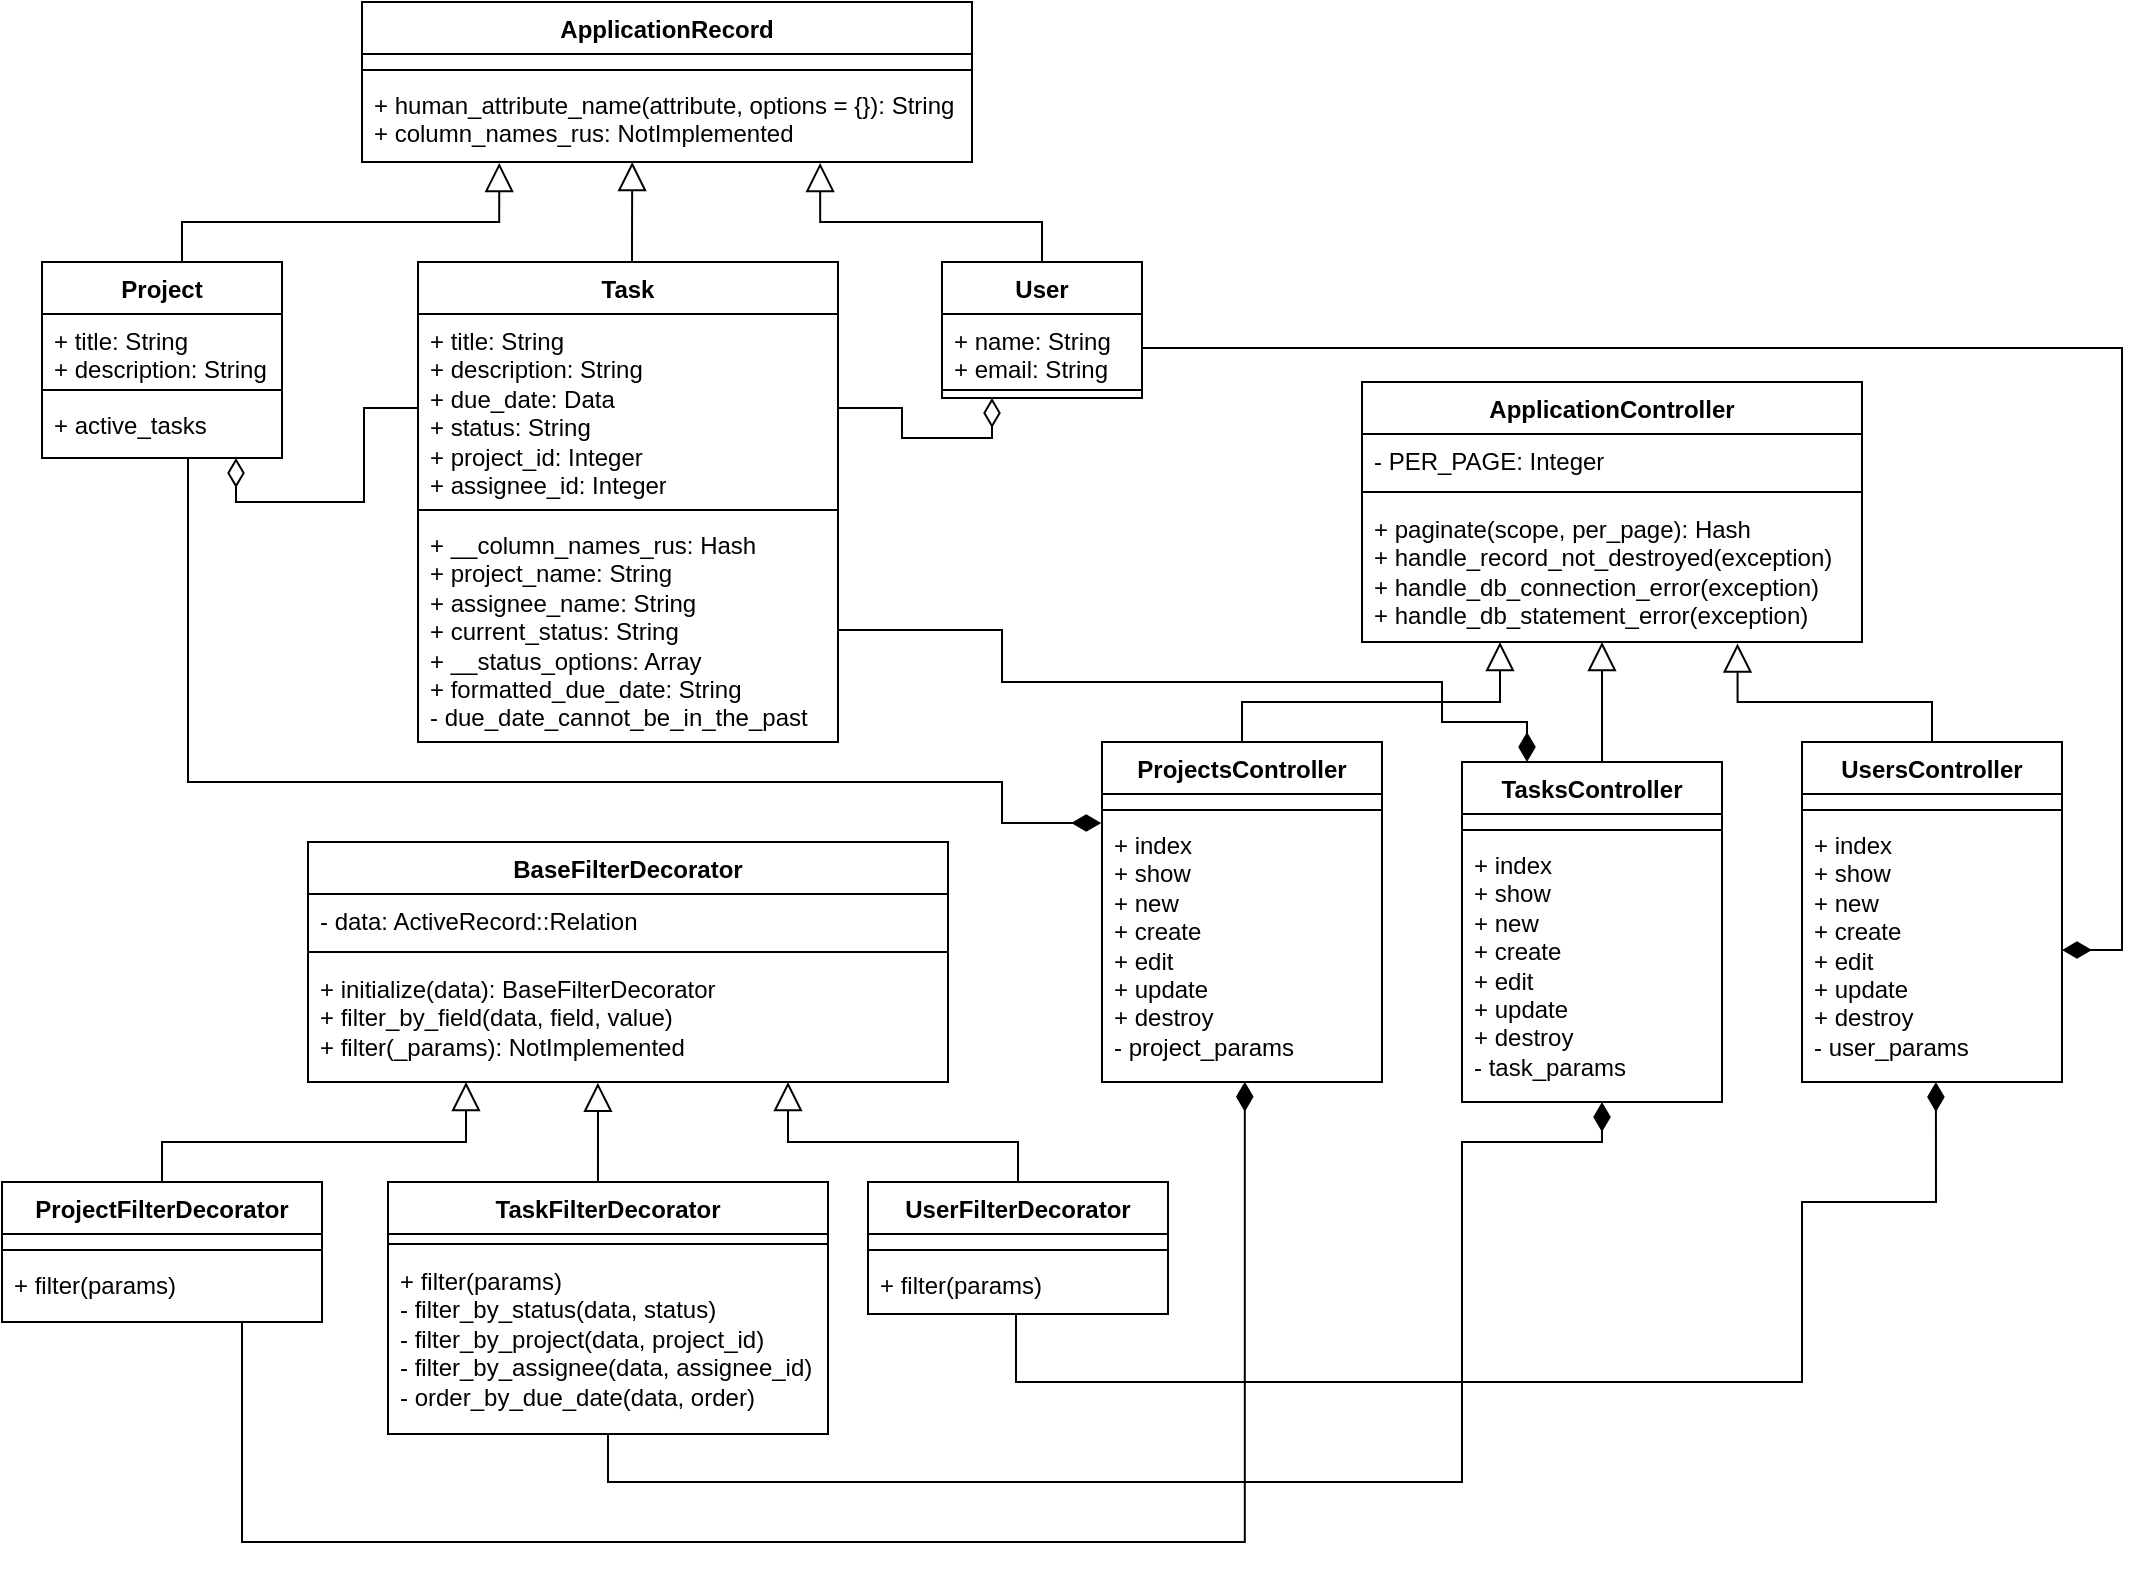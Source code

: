<mxfile version="26.0.6">
  <diagram id="C5RBs43oDa-KdzZeNtuy" name="Page-1">
    <mxGraphModel dx="2514" dy="2047" grid="1" gridSize="10" guides="1" tooltips="1" connect="1" arrows="1" fold="1" page="1" pageScale="1" pageWidth="827" pageHeight="1169" math="0" shadow="0">
      <root>
        <mxCell id="WIyWlLk6GJQsqaUBKTNV-0" />
        <mxCell id="WIyWlLk6GJQsqaUBKTNV-1" parent="WIyWlLk6GJQsqaUBKTNV-0" />
        <mxCell id="y-zCAXt4Ia2LpOdmZOi1-77" style="edgeStyle=orthogonalEdgeStyle;rounded=0;orthogonalLoop=1;jettySize=auto;html=1;entryX=0.25;entryY=0;entryDx=0;entryDy=0;exitX=1;exitY=0.5;exitDx=0;exitDy=0;endArrow=diamondThin;endFill=1;endSize=12;" edge="1" parent="WIyWlLk6GJQsqaUBKTNV-1" source="y-zCAXt4Ia2LpOdmZOi1-3" target="y-zCAXt4Ia2LpOdmZOi1-23">
          <mxGeometry relative="1" as="geometry">
            <Array as="points">
              <mxPoint x="460" y="284" />
              <mxPoint x="460" y="310" />
              <mxPoint x="680" y="310" />
              <mxPoint x="680" y="330" />
              <mxPoint x="723" y="330" />
            </Array>
          </mxGeometry>
        </mxCell>
        <mxCell id="y-zCAXt4Ia2LpOdmZOi1-0" value="Task" style="swimlane;fontStyle=1;align=center;verticalAlign=top;childLayout=stackLayout;horizontal=1;startSize=26;horizontalStack=0;resizeParent=1;resizeParentMax=0;resizeLast=0;collapsible=1;marginBottom=0;whiteSpace=wrap;html=1;" vertex="1" parent="WIyWlLk6GJQsqaUBKTNV-1">
          <mxGeometry x="168" y="100" width="210" height="240" as="geometry" />
        </mxCell>
        <mxCell id="y-zCAXt4Ia2LpOdmZOi1-1" value="+ title: String&lt;div&gt;+ description: String&lt;/div&gt;&lt;div&gt;+ due_date: Data&lt;/div&gt;&lt;div&gt;+ status: String&lt;/div&gt;&lt;div&gt;+ project_id: Integer&lt;/div&gt;&lt;div&gt;+ assignee_id: Integer&lt;/div&gt;&lt;div&gt;&lt;br&gt;&lt;/div&gt;" style="text;strokeColor=none;fillColor=none;align=left;verticalAlign=top;spacingLeft=4;spacingRight=4;overflow=hidden;rotatable=0;points=[[0,0.5],[1,0.5]];portConstraint=eastwest;whiteSpace=wrap;html=1;" vertex="1" parent="y-zCAXt4Ia2LpOdmZOi1-0">
          <mxGeometry y="26" width="210" height="94" as="geometry" />
        </mxCell>
        <mxCell id="y-zCAXt4Ia2LpOdmZOi1-2" value="" style="line;strokeWidth=1;fillColor=none;align=left;verticalAlign=middle;spacingTop=-1;spacingLeft=3;spacingRight=3;rotatable=0;labelPosition=right;points=[];portConstraint=eastwest;strokeColor=inherit;" vertex="1" parent="y-zCAXt4Ia2LpOdmZOi1-0">
          <mxGeometry y="120" width="210" height="8" as="geometry" />
        </mxCell>
        <mxCell id="y-zCAXt4Ia2LpOdmZOi1-3" value="&lt;div&gt;+ __column_names_rus: Hash&lt;/div&gt;+ project_name: String&lt;div&gt;+ assignee_name: String&lt;/div&gt;&lt;div&gt;+ current_status: String&lt;/div&gt;&lt;div&gt;+ __status_options: Array&lt;/div&gt;&lt;div&gt;+ formatted_due_date: String&lt;/div&gt;&lt;div&gt;- due_date_cannot_be_in_the_past&lt;/div&gt;" style="text;strokeColor=none;fillColor=none;align=left;verticalAlign=top;spacingLeft=4;spacingRight=4;overflow=hidden;rotatable=0;points=[[0,0.5],[1,0.5]];portConstraint=eastwest;whiteSpace=wrap;html=1;" vertex="1" parent="y-zCAXt4Ia2LpOdmZOi1-0">
          <mxGeometry y="128" width="210" height="112" as="geometry" />
        </mxCell>
        <mxCell id="y-zCAXt4Ia2LpOdmZOi1-5" value="User" style="swimlane;fontStyle=1;align=center;verticalAlign=top;childLayout=stackLayout;horizontal=1;startSize=26;horizontalStack=0;resizeParent=1;resizeParentMax=0;resizeLast=0;collapsible=1;marginBottom=0;whiteSpace=wrap;html=1;" vertex="1" parent="WIyWlLk6GJQsqaUBKTNV-1">
          <mxGeometry x="430" y="100" width="100" height="68" as="geometry" />
        </mxCell>
        <mxCell id="y-zCAXt4Ia2LpOdmZOi1-6" value="&lt;div&gt;+ name: String&lt;/div&gt;&lt;div&gt;+ email: String&lt;/div&gt;" style="text;strokeColor=none;fillColor=none;align=left;verticalAlign=top;spacingLeft=4;spacingRight=4;overflow=hidden;rotatable=0;points=[[0,0.5],[1,0.5]];portConstraint=eastwest;whiteSpace=wrap;html=1;" vertex="1" parent="y-zCAXt4Ia2LpOdmZOi1-5">
          <mxGeometry y="26" width="100" height="34" as="geometry" />
        </mxCell>
        <mxCell id="y-zCAXt4Ia2LpOdmZOi1-7" value="" style="line;strokeWidth=1;fillColor=none;align=left;verticalAlign=middle;spacingTop=-1;spacingLeft=3;spacingRight=3;rotatable=0;labelPosition=right;points=[];portConstraint=eastwest;strokeColor=inherit;" vertex="1" parent="y-zCAXt4Ia2LpOdmZOi1-5">
          <mxGeometry y="60" width="100" height="8" as="geometry" />
        </mxCell>
        <mxCell id="y-zCAXt4Ia2LpOdmZOi1-9" value="Project" style="swimlane;fontStyle=1;align=center;verticalAlign=top;childLayout=stackLayout;horizontal=1;startSize=26;horizontalStack=0;resizeParent=1;resizeParentMax=0;resizeLast=0;collapsible=1;marginBottom=0;whiteSpace=wrap;html=1;" vertex="1" parent="WIyWlLk6GJQsqaUBKTNV-1">
          <mxGeometry x="-20" y="100" width="120" height="98" as="geometry" />
        </mxCell>
        <mxCell id="y-zCAXt4Ia2LpOdmZOi1-10" value="+ title: String&lt;div&gt;+ description: String&lt;/div&gt;&lt;div&gt;&lt;br&gt;&lt;/div&gt;&lt;div&gt;&lt;br&gt;&lt;/div&gt;" style="text;strokeColor=none;fillColor=none;align=left;verticalAlign=top;spacingLeft=4;spacingRight=4;overflow=hidden;rotatable=0;points=[[0,0.5],[1,0.5]];portConstraint=eastwest;whiteSpace=wrap;html=1;" vertex="1" parent="y-zCAXt4Ia2LpOdmZOi1-9">
          <mxGeometry y="26" width="120" height="34" as="geometry" />
        </mxCell>
        <mxCell id="y-zCAXt4Ia2LpOdmZOi1-11" value="" style="line;strokeWidth=1;fillColor=none;align=left;verticalAlign=middle;spacingTop=-1;spacingLeft=3;spacingRight=3;rotatable=0;labelPosition=right;points=[];portConstraint=eastwest;strokeColor=inherit;" vertex="1" parent="y-zCAXt4Ia2LpOdmZOi1-9">
          <mxGeometry y="60" width="120" height="8" as="geometry" />
        </mxCell>
        <mxCell id="y-zCAXt4Ia2LpOdmZOi1-12" value="+ active_tasks" style="text;strokeColor=none;fillColor=none;align=left;verticalAlign=top;spacingLeft=4;spacingRight=4;overflow=hidden;rotatable=0;points=[[0,0.5],[1,0.5]];portConstraint=eastwest;whiteSpace=wrap;html=1;" vertex="1" parent="y-zCAXt4Ia2LpOdmZOi1-9">
          <mxGeometry y="68" width="120" height="30" as="geometry" />
        </mxCell>
        <mxCell id="y-zCAXt4Ia2LpOdmZOi1-13" value="ApplicationRecord" style="swimlane;fontStyle=1;align=center;verticalAlign=top;childLayout=stackLayout;horizontal=1;startSize=26;horizontalStack=0;resizeParent=1;resizeParentMax=0;resizeLast=0;collapsible=1;marginBottom=0;whiteSpace=wrap;html=1;" vertex="1" parent="WIyWlLk6GJQsqaUBKTNV-1">
          <mxGeometry x="140" y="-30" width="305" height="80" as="geometry" />
        </mxCell>
        <mxCell id="y-zCAXt4Ia2LpOdmZOi1-14" value="&lt;div&gt;&lt;br&gt;&lt;/div&gt;" style="text;strokeColor=none;fillColor=none;align=left;verticalAlign=top;spacingLeft=4;spacingRight=4;overflow=hidden;rotatable=0;points=[[0,0.5],[1,0.5]];portConstraint=eastwest;whiteSpace=wrap;html=1;" vertex="1" parent="y-zCAXt4Ia2LpOdmZOi1-13">
          <mxGeometry y="26" width="305" height="4" as="geometry" />
        </mxCell>
        <mxCell id="y-zCAXt4Ia2LpOdmZOi1-15" value="" style="line;strokeWidth=1;fillColor=none;align=left;verticalAlign=middle;spacingTop=-1;spacingLeft=3;spacingRight=3;rotatable=0;labelPosition=right;points=[];portConstraint=eastwest;strokeColor=inherit;" vertex="1" parent="y-zCAXt4Ia2LpOdmZOi1-13">
          <mxGeometry y="30" width="305" height="8" as="geometry" />
        </mxCell>
        <mxCell id="y-zCAXt4Ia2LpOdmZOi1-16" value="+ human_attribute_name(attribute, options = {}): String&lt;div&gt;+ column_names_rus: NotImplemented&lt;/div&gt;" style="text;strokeColor=none;fillColor=none;align=left;verticalAlign=top;spacingLeft=4;spacingRight=4;overflow=hidden;rotatable=0;points=[[0,0.5],[1,0.5]];portConstraint=eastwest;whiteSpace=wrap;html=1;" vertex="1" parent="y-zCAXt4Ia2LpOdmZOi1-13">
          <mxGeometry y="38" width="305" height="42" as="geometry" />
        </mxCell>
        <mxCell id="y-zCAXt4Ia2LpOdmZOi1-20" style="edgeStyle=orthogonalEdgeStyle;rounded=0;orthogonalLoop=1;jettySize=auto;html=1;entryX=0.225;entryY=1.011;entryDx=0;entryDy=0;entryPerimeter=0;endArrow=block;endFill=0;endSize=12;startSize=12;" edge="1" parent="WIyWlLk6GJQsqaUBKTNV-1" source="y-zCAXt4Ia2LpOdmZOi1-9" target="y-zCAXt4Ia2LpOdmZOi1-16">
          <mxGeometry relative="1" as="geometry">
            <Array as="points">
              <mxPoint x="50" y="80" />
              <mxPoint x="209" y="80" />
            </Array>
          </mxGeometry>
        </mxCell>
        <mxCell id="y-zCAXt4Ia2LpOdmZOi1-21" style="edgeStyle=orthogonalEdgeStyle;rounded=0;orthogonalLoop=1;jettySize=auto;html=1;entryX=0.751;entryY=1.011;entryDx=0;entryDy=0;entryPerimeter=0;endArrow=block;endFill=0;endSize=12;startSize=12;" edge="1" parent="WIyWlLk6GJQsqaUBKTNV-1" source="y-zCAXt4Ia2LpOdmZOi1-5" target="y-zCAXt4Ia2LpOdmZOi1-16">
          <mxGeometry relative="1" as="geometry">
            <Array as="points">
              <mxPoint x="480" y="80" />
              <mxPoint x="369" y="80" />
            </Array>
          </mxGeometry>
        </mxCell>
        <mxCell id="y-zCAXt4Ia2LpOdmZOi1-22" style="edgeStyle=orthogonalEdgeStyle;rounded=0;orthogonalLoop=1;jettySize=auto;html=1;entryX=0.443;entryY=1;entryDx=0;entryDy=0;entryPerimeter=0;endArrow=block;endFill=0;endSize=12;startSize=12;" edge="1" parent="WIyWlLk6GJQsqaUBKTNV-1" source="y-zCAXt4Ia2LpOdmZOi1-0" target="y-zCAXt4Ia2LpOdmZOi1-16">
          <mxGeometry relative="1" as="geometry">
            <Array as="points">
              <mxPoint x="275" y="90" />
              <mxPoint x="275" y="90" />
            </Array>
          </mxGeometry>
        </mxCell>
        <mxCell id="y-zCAXt4Ia2LpOdmZOi1-23" value="TasksController" style="swimlane;fontStyle=1;align=center;verticalAlign=top;childLayout=stackLayout;horizontal=1;startSize=26;horizontalStack=0;resizeParent=1;resizeParentMax=0;resizeLast=0;collapsible=1;marginBottom=0;whiteSpace=wrap;html=1;" vertex="1" parent="WIyWlLk6GJQsqaUBKTNV-1">
          <mxGeometry x="690" y="350" width="130" height="170" as="geometry" />
        </mxCell>
        <mxCell id="y-zCAXt4Ia2LpOdmZOi1-24" value="&lt;div&gt;&lt;br&gt;&lt;/div&gt;" style="text;strokeColor=none;fillColor=none;align=left;verticalAlign=top;spacingLeft=4;spacingRight=4;overflow=hidden;rotatable=0;points=[[0,0.5],[1,0.5]];portConstraint=eastwest;whiteSpace=wrap;html=1;" vertex="1" parent="y-zCAXt4Ia2LpOdmZOi1-23">
          <mxGeometry y="26" width="130" height="4" as="geometry" />
        </mxCell>
        <mxCell id="y-zCAXt4Ia2LpOdmZOi1-25" value="" style="line;strokeWidth=1;fillColor=none;align=left;verticalAlign=middle;spacingTop=-1;spacingLeft=3;spacingRight=3;rotatable=0;labelPosition=right;points=[];portConstraint=eastwest;strokeColor=inherit;" vertex="1" parent="y-zCAXt4Ia2LpOdmZOi1-23">
          <mxGeometry y="30" width="130" height="8" as="geometry" />
        </mxCell>
        <mxCell id="y-zCAXt4Ia2LpOdmZOi1-26" value="+ index&lt;div&gt;+ show&lt;/div&gt;&lt;div&gt;+ new&lt;/div&gt;&lt;div&gt;+ create&lt;/div&gt;&lt;div&gt;+ edit&lt;/div&gt;&lt;div&gt;+ update&lt;/div&gt;&lt;div&gt;+ destroy&lt;/div&gt;&lt;div&gt;- task_params&amp;nbsp;&lt;/div&gt;" style="text;strokeColor=none;fillColor=none;align=left;verticalAlign=top;spacingLeft=4;spacingRight=4;overflow=hidden;rotatable=0;points=[[0,0.5],[1,0.5]];portConstraint=eastwest;whiteSpace=wrap;html=1;" vertex="1" parent="y-zCAXt4Ia2LpOdmZOi1-23">
          <mxGeometry y="38" width="130" height="132" as="geometry" />
        </mxCell>
        <mxCell id="y-zCAXt4Ia2LpOdmZOi1-30" value="ProjectsController" style="swimlane;fontStyle=1;align=center;verticalAlign=top;childLayout=stackLayout;horizontal=1;startSize=26;horizontalStack=0;resizeParent=1;resizeParentMax=0;resizeLast=0;collapsible=1;marginBottom=0;whiteSpace=wrap;html=1;" vertex="1" parent="WIyWlLk6GJQsqaUBKTNV-1">
          <mxGeometry x="510" y="340" width="140" height="170" as="geometry">
            <mxRectangle x="530" y="460" width="140" height="30" as="alternateBounds" />
          </mxGeometry>
        </mxCell>
        <mxCell id="y-zCAXt4Ia2LpOdmZOi1-31" value="&lt;div&gt;&lt;br&gt;&lt;/div&gt;" style="text;strokeColor=none;fillColor=none;align=left;verticalAlign=top;spacingLeft=4;spacingRight=4;overflow=hidden;rotatable=0;points=[[0,0.5],[1,0.5]];portConstraint=eastwest;whiteSpace=wrap;html=1;" vertex="1" parent="y-zCAXt4Ia2LpOdmZOi1-30">
          <mxGeometry y="26" width="140" height="4" as="geometry" />
        </mxCell>
        <mxCell id="y-zCAXt4Ia2LpOdmZOi1-32" value="" style="line;strokeWidth=1;fillColor=none;align=left;verticalAlign=middle;spacingTop=-1;spacingLeft=3;spacingRight=3;rotatable=0;labelPosition=right;points=[];portConstraint=eastwest;strokeColor=inherit;" vertex="1" parent="y-zCAXt4Ia2LpOdmZOi1-30">
          <mxGeometry y="30" width="140" height="8" as="geometry" />
        </mxCell>
        <mxCell id="y-zCAXt4Ia2LpOdmZOi1-33" value="+ index&lt;div&gt;+ show&lt;/div&gt;&lt;div&gt;+ new&lt;/div&gt;&lt;div&gt;+ create&lt;/div&gt;&lt;div&gt;+ edit&lt;/div&gt;&lt;div&gt;+ update&lt;/div&gt;&lt;div&gt;+ destroy&lt;/div&gt;&lt;div&gt;- project_params&amp;nbsp;&lt;/div&gt;" style="text;strokeColor=none;fillColor=none;align=left;verticalAlign=top;spacingLeft=4;spacingRight=4;overflow=hidden;rotatable=0;points=[[0,0.5],[1,0.5]];portConstraint=eastwest;whiteSpace=wrap;html=1;" vertex="1" parent="y-zCAXt4Ia2LpOdmZOi1-30">
          <mxGeometry y="38" width="140" height="132" as="geometry" />
        </mxCell>
        <mxCell id="y-zCAXt4Ia2LpOdmZOi1-34" value="ApplicationController" style="swimlane;fontStyle=1;align=center;verticalAlign=top;childLayout=stackLayout;horizontal=1;startSize=26;horizontalStack=0;resizeParent=1;resizeParentMax=0;resizeLast=0;collapsible=1;marginBottom=0;whiteSpace=wrap;html=1;" vertex="1" parent="WIyWlLk6GJQsqaUBKTNV-1">
          <mxGeometry x="640" y="160" width="250" height="130" as="geometry" />
        </mxCell>
        <mxCell id="y-zCAXt4Ia2LpOdmZOi1-35" value="- PER_PAGE: Integer" style="text;strokeColor=none;fillColor=none;align=left;verticalAlign=top;spacingLeft=4;spacingRight=4;overflow=hidden;rotatable=0;points=[[0,0.5],[1,0.5]];portConstraint=eastwest;whiteSpace=wrap;html=1;" vertex="1" parent="y-zCAXt4Ia2LpOdmZOi1-34">
          <mxGeometry y="26" width="250" height="24" as="geometry" />
        </mxCell>
        <mxCell id="y-zCAXt4Ia2LpOdmZOi1-36" value="" style="line;strokeWidth=1;fillColor=none;align=left;verticalAlign=middle;spacingTop=-1;spacingLeft=3;spacingRight=3;rotatable=0;labelPosition=right;points=[];portConstraint=eastwest;strokeColor=inherit;" vertex="1" parent="y-zCAXt4Ia2LpOdmZOi1-34">
          <mxGeometry y="50" width="250" height="10" as="geometry" />
        </mxCell>
        <mxCell id="y-zCAXt4Ia2LpOdmZOi1-37" value="+ paginate(scope, per_page): Hash&lt;div&gt;+&amp;nbsp;handle_record_not_destroyed(exception)&lt;/div&gt;&lt;div&gt;+ handle_db_connection_error(exception)&lt;br&gt;+ handle_db_statement_error(exception)&lt;/div&gt;" style="text;strokeColor=none;fillColor=none;align=left;verticalAlign=top;spacingLeft=4;spacingRight=4;overflow=hidden;rotatable=0;points=[[0,0.5],[1,0.5]];portConstraint=eastwest;whiteSpace=wrap;html=1;" vertex="1" parent="y-zCAXt4Ia2LpOdmZOi1-34">
          <mxGeometry y="60" width="250" height="70" as="geometry" />
        </mxCell>
        <mxCell id="y-zCAXt4Ia2LpOdmZOi1-38" style="edgeStyle=orthogonalEdgeStyle;rounded=0;orthogonalLoop=1;jettySize=auto;html=1;endArrow=block;endFill=0;exitX=0.5;exitY=0;exitDx=0;exitDy=0;endSize=12;startSize=12;" edge="1" parent="WIyWlLk6GJQsqaUBKTNV-1" source="y-zCAXt4Ia2LpOdmZOi1-30" target="y-zCAXt4Ia2LpOdmZOi1-37">
          <mxGeometry relative="1" as="geometry">
            <mxPoint x="709" y="291" as="targetPoint" />
            <Array as="points">
              <mxPoint x="580" y="320" />
              <mxPoint x="709" y="320" />
            </Array>
          </mxGeometry>
        </mxCell>
        <mxCell id="y-zCAXt4Ia2LpOdmZOi1-39" style="edgeStyle=orthogonalEdgeStyle;rounded=0;orthogonalLoop=1;jettySize=auto;html=1;entryX=0.751;entryY=1.011;entryDx=0;entryDy=0;entryPerimeter=0;endArrow=block;endFill=0;exitX=0.5;exitY=0;exitDx=0;exitDy=0;endSize=12;startSize=12;" edge="1" parent="WIyWlLk6GJQsqaUBKTNV-1" source="y-zCAXt4Ia2LpOdmZOi1-42" target="y-zCAXt4Ia2LpOdmZOi1-37">
          <mxGeometry relative="1" as="geometry">
            <mxPoint x="1095" y="340" as="sourcePoint" />
            <Array as="points">
              <mxPoint x="925" y="320" />
              <mxPoint x="828" y="320" />
            </Array>
          </mxGeometry>
        </mxCell>
        <mxCell id="y-zCAXt4Ia2LpOdmZOi1-40" style="edgeStyle=orthogonalEdgeStyle;rounded=0;orthogonalLoop=1;jettySize=auto;html=1;endArrow=block;endFill=0;entryX=0.48;entryY=1;entryDx=0;entryDy=0;entryPerimeter=0;endSize=12;startSize=12;" edge="1" parent="WIyWlLk6GJQsqaUBKTNV-1" target="y-zCAXt4Ia2LpOdmZOi1-37">
          <mxGeometry relative="1" as="geometry">
            <mxPoint x="760" y="350" as="sourcePoint" />
            <mxPoint x="765" y="300" as="targetPoint" />
            <Array as="points">
              <mxPoint x="760" y="330" />
              <mxPoint x="760" y="330" />
            </Array>
          </mxGeometry>
        </mxCell>
        <mxCell id="y-zCAXt4Ia2LpOdmZOi1-42" value="UsersController" style="swimlane;fontStyle=1;align=center;verticalAlign=top;childLayout=stackLayout;horizontal=1;startSize=26;horizontalStack=0;resizeParent=1;resizeParentMax=0;resizeLast=0;collapsible=1;marginBottom=0;whiteSpace=wrap;html=1;" vertex="1" parent="WIyWlLk6GJQsqaUBKTNV-1">
          <mxGeometry x="860" y="340" width="130" height="170" as="geometry" />
        </mxCell>
        <mxCell id="y-zCAXt4Ia2LpOdmZOi1-43" value="&lt;div&gt;&lt;br&gt;&lt;/div&gt;" style="text;strokeColor=none;fillColor=none;align=left;verticalAlign=top;spacingLeft=4;spacingRight=4;overflow=hidden;rotatable=0;points=[[0,0.5],[1,0.5]];portConstraint=eastwest;whiteSpace=wrap;html=1;" vertex="1" parent="y-zCAXt4Ia2LpOdmZOi1-42">
          <mxGeometry y="26" width="130" height="4" as="geometry" />
        </mxCell>
        <mxCell id="y-zCAXt4Ia2LpOdmZOi1-44" value="" style="line;strokeWidth=1;fillColor=none;align=left;verticalAlign=middle;spacingTop=-1;spacingLeft=3;spacingRight=3;rotatable=0;labelPosition=right;points=[];portConstraint=eastwest;strokeColor=inherit;" vertex="1" parent="y-zCAXt4Ia2LpOdmZOi1-42">
          <mxGeometry y="30" width="130" height="8" as="geometry" />
        </mxCell>
        <mxCell id="y-zCAXt4Ia2LpOdmZOi1-45" value="+ index&lt;div&gt;+ show&lt;/div&gt;&lt;div&gt;+ new&lt;/div&gt;&lt;div&gt;+ create&lt;/div&gt;&lt;div&gt;+ edit&lt;/div&gt;&lt;div&gt;+ update&lt;/div&gt;&lt;div&gt;+ destroy&lt;/div&gt;&lt;div&gt;- user_params&amp;nbsp;&lt;/div&gt;" style="text;strokeColor=none;fillColor=none;align=left;verticalAlign=top;spacingLeft=4;spacingRight=4;overflow=hidden;rotatable=0;points=[[0,0.5],[1,0.5]];portConstraint=eastwest;whiteSpace=wrap;html=1;" vertex="1" parent="y-zCAXt4Ia2LpOdmZOi1-42">
          <mxGeometry y="38" width="130" height="132" as="geometry" />
        </mxCell>
        <mxCell id="y-zCAXt4Ia2LpOdmZOi1-73" style="edgeStyle=orthogonalEdgeStyle;rounded=0;orthogonalLoop=1;jettySize=auto;html=1;entryX=0.51;entryY=0.999;entryDx=0;entryDy=0;endArrow=diamondThin;endFill=1;entryPerimeter=0;endSize=12;startSize=12;" edge="1" parent="WIyWlLk6GJQsqaUBKTNV-1" source="y-zCAXt4Ia2LpOdmZOi1-50" target="y-zCAXt4Ia2LpOdmZOi1-33">
          <mxGeometry relative="1" as="geometry">
            <Array as="points">
              <mxPoint x="80" y="740" />
              <mxPoint x="581" y="740" />
            </Array>
          </mxGeometry>
        </mxCell>
        <mxCell id="y-zCAXt4Ia2LpOdmZOi1-50" value="ProjectFilterDecorator" style="swimlane;fontStyle=1;align=center;verticalAlign=top;childLayout=stackLayout;horizontal=1;startSize=26;horizontalStack=0;resizeParent=1;resizeParentMax=0;resizeLast=0;collapsible=1;marginBottom=0;whiteSpace=wrap;html=1;" vertex="1" parent="WIyWlLk6GJQsqaUBKTNV-1">
          <mxGeometry x="-40" y="560" width="160" height="70" as="geometry" />
        </mxCell>
        <mxCell id="y-zCAXt4Ia2LpOdmZOi1-51" value="&lt;div&gt;&lt;br&gt;&lt;/div&gt;" style="text;strokeColor=none;fillColor=none;align=left;verticalAlign=top;spacingLeft=4;spacingRight=4;overflow=hidden;rotatable=0;points=[[0,0.5],[1,0.5]];portConstraint=eastwest;whiteSpace=wrap;html=1;" vertex="1" parent="y-zCAXt4Ia2LpOdmZOi1-50">
          <mxGeometry y="26" width="160" height="4" as="geometry" />
        </mxCell>
        <mxCell id="y-zCAXt4Ia2LpOdmZOi1-52" value="" style="line;strokeWidth=1;fillColor=none;align=left;verticalAlign=middle;spacingTop=-1;spacingLeft=3;spacingRight=3;rotatable=0;labelPosition=right;points=[];portConstraint=eastwest;strokeColor=inherit;" vertex="1" parent="y-zCAXt4Ia2LpOdmZOi1-50">
          <mxGeometry y="30" width="160" height="8" as="geometry" />
        </mxCell>
        <mxCell id="y-zCAXt4Ia2LpOdmZOi1-53" value="+ filter(params)" style="text;strokeColor=none;fillColor=none;align=left;verticalAlign=top;spacingLeft=4;spacingRight=4;overflow=hidden;rotatable=0;points=[[0,0.5],[1,0.5]];portConstraint=eastwest;whiteSpace=wrap;html=1;" vertex="1" parent="y-zCAXt4Ia2LpOdmZOi1-50">
          <mxGeometry y="38" width="160" height="32" as="geometry" />
        </mxCell>
        <mxCell id="y-zCAXt4Ia2LpOdmZOi1-54" value="BaseFilterDecorator" style="swimlane;fontStyle=1;align=center;verticalAlign=top;childLayout=stackLayout;horizontal=1;startSize=26;horizontalStack=0;resizeParent=1;resizeParentMax=0;resizeLast=0;collapsible=1;marginBottom=0;whiteSpace=wrap;html=1;" vertex="1" parent="WIyWlLk6GJQsqaUBKTNV-1">
          <mxGeometry x="113" y="390" width="320" height="120" as="geometry" />
        </mxCell>
        <mxCell id="y-zCAXt4Ia2LpOdmZOi1-55" value="- data: ActiveRecord::Relation" style="text;strokeColor=none;fillColor=none;align=left;verticalAlign=top;spacingLeft=4;spacingRight=4;overflow=hidden;rotatable=0;points=[[0,0.5],[1,0.5]];portConstraint=eastwest;whiteSpace=wrap;html=1;" vertex="1" parent="y-zCAXt4Ia2LpOdmZOi1-54">
          <mxGeometry y="26" width="320" height="24" as="geometry" />
        </mxCell>
        <mxCell id="y-zCAXt4Ia2LpOdmZOi1-56" value="" style="line;strokeWidth=1;fillColor=none;align=left;verticalAlign=middle;spacingTop=-1;spacingLeft=3;spacingRight=3;rotatable=0;labelPosition=right;points=[];portConstraint=eastwest;strokeColor=inherit;" vertex="1" parent="y-zCAXt4Ia2LpOdmZOi1-54">
          <mxGeometry y="50" width="320" height="10" as="geometry" />
        </mxCell>
        <mxCell id="y-zCAXt4Ia2LpOdmZOi1-57" value="+ initialize(data): BaseFilterDecorator&lt;div&gt;+ filter_by_field(data, field, value)&lt;/div&gt;&lt;div&gt;+ filter(_params): NotImplemented&lt;/div&gt;" style="text;strokeColor=none;fillColor=none;align=left;verticalAlign=top;spacingLeft=4;spacingRight=4;overflow=hidden;rotatable=0;points=[[0,0.5],[1,0.5]];portConstraint=eastwest;whiteSpace=wrap;html=1;" vertex="1" parent="y-zCAXt4Ia2LpOdmZOi1-54">
          <mxGeometry y="60" width="320" height="60" as="geometry" />
        </mxCell>
        <mxCell id="y-zCAXt4Ia2LpOdmZOi1-58" style="edgeStyle=orthogonalEdgeStyle;rounded=0;orthogonalLoop=1;jettySize=auto;html=1;endArrow=block;endFill=0;exitX=0.5;exitY=0;exitDx=0;exitDy=0;endSize=12;startSize=12;" edge="1" parent="WIyWlLk6GJQsqaUBKTNV-1" source="y-zCAXt4Ia2LpOdmZOi1-50" target="y-zCAXt4Ia2LpOdmZOi1-57">
          <mxGeometry relative="1" as="geometry">
            <Array as="points">
              <mxPoint x="40" y="540" />
              <mxPoint x="192" y="540" />
            </Array>
            <mxPoint x="193" y="520" as="targetPoint" />
          </mxGeometry>
        </mxCell>
        <mxCell id="y-zCAXt4Ia2LpOdmZOi1-59" style="edgeStyle=orthogonalEdgeStyle;rounded=0;orthogonalLoop=1;jettySize=auto;html=1;endArrow=block;endFill=0;exitX=0.5;exitY=0;exitDx=0;exitDy=0;entryX=0.75;entryY=1;entryDx=0;entryDy=0;entryPerimeter=0;endSize=12;startSize=12;" edge="1" parent="WIyWlLk6GJQsqaUBKTNV-1" target="y-zCAXt4Ia2LpOdmZOi1-57" source="y-zCAXt4Ia2LpOdmZOi1-61">
          <mxGeometry relative="1" as="geometry">
            <mxPoint x="574" y="660" as="sourcePoint" />
            <Array as="points">
              <mxPoint x="468" y="540" />
              <mxPoint x="353" y="540" />
            </Array>
            <mxPoint x="353" y="520" as="targetPoint" />
          </mxGeometry>
        </mxCell>
        <mxCell id="y-zCAXt4Ia2LpOdmZOi1-60" style="edgeStyle=orthogonalEdgeStyle;rounded=0;orthogonalLoop=1;jettySize=auto;html=1;entryX=0.453;entryY=1.007;entryDx=0;entryDy=0;entryPerimeter=0;endArrow=block;endFill=0;endSize=12;startSize=12;" edge="1" parent="WIyWlLk6GJQsqaUBKTNV-1" target="y-zCAXt4Ia2LpOdmZOi1-57">
          <mxGeometry relative="1" as="geometry">
            <mxPoint x="257.97" y="570" as="sourcePoint" />
            <Array as="points">
              <mxPoint x="258" y="530" />
              <mxPoint x="258" y="530" />
            </Array>
          </mxGeometry>
        </mxCell>
        <mxCell id="y-zCAXt4Ia2LpOdmZOi1-61" value="UserFilterDecorator" style="swimlane;fontStyle=1;align=center;verticalAlign=top;childLayout=stackLayout;horizontal=1;startSize=26;horizontalStack=0;resizeParent=1;resizeParentMax=0;resizeLast=0;collapsible=1;marginBottom=0;whiteSpace=wrap;html=1;" vertex="1" parent="WIyWlLk6GJQsqaUBKTNV-1">
          <mxGeometry x="393" y="560" width="150" height="66" as="geometry" />
        </mxCell>
        <mxCell id="y-zCAXt4Ia2LpOdmZOi1-62" value="&lt;div&gt;&lt;br&gt;&lt;/div&gt;" style="text;strokeColor=none;fillColor=none;align=left;verticalAlign=top;spacingLeft=4;spacingRight=4;overflow=hidden;rotatable=0;points=[[0,0.5],[1,0.5]];portConstraint=eastwest;whiteSpace=wrap;html=1;" vertex="1" parent="y-zCAXt4Ia2LpOdmZOi1-61">
          <mxGeometry y="26" width="150" height="4" as="geometry" />
        </mxCell>
        <mxCell id="y-zCAXt4Ia2LpOdmZOi1-63" value="" style="line;strokeWidth=1;fillColor=none;align=left;verticalAlign=middle;spacingTop=-1;spacingLeft=3;spacingRight=3;rotatable=0;labelPosition=right;points=[];portConstraint=eastwest;strokeColor=inherit;" vertex="1" parent="y-zCAXt4Ia2LpOdmZOi1-61">
          <mxGeometry y="30" width="150" height="8" as="geometry" />
        </mxCell>
        <mxCell id="y-zCAXt4Ia2LpOdmZOi1-64" value="+ filter(params)" style="text;strokeColor=none;fillColor=none;align=left;verticalAlign=top;spacingLeft=4;spacingRight=4;overflow=hidden;rotatable=0;points=[[0,0.5],[1,0.5]];portConstraint=eastwest;whiteSpace=wrap;html=1;" vertex="1" parent="y-zCAXt4Ia2LpOdmZOi1-61">
          <mxGeometry y="38" width="150" height="28" as="geometry" />
        </mxCell>
        <mxCell id="y-zCAXt4Ia2LpOdmZOi1-65" value="TaskFilterDecorator" style="swimlane;fontStyle=1;align=center;verticalAlign=top;childLayout=stackLayout;horizontal=1;startSize=26;horizontalStack=0;resizeParent=1;resizeParentMax=0;resizeLast=0;collapsible=1;marginBottom=0;whiteSpace=wrap;html=1;" vertex="1" parent="WIyWlLk6GJQsqaUBKTNV-1">
          <mxGeometry x="153" y="560" width="220" height="126" as="geometry" />
        </mxCell>
        <mxCell id="y-zCAXt4Ia2LpOdmZOi1-67" value="" style="line;strokeWidth=1;fillColor=none;align=left;verticalAlign=middle;spacingTop=-1;spacingLeft=3;spacingRight=3;rotatable=0;labelPosition=right;points=[];portConstraint=eastwest;strokeColor=inherit;" vertex="1" parent="y-zCAXt4Ia2LpOdmZOi1-65">
          <mxGeometry y="26" width="220" height="10" as="geometry" />
        </mxCell>
        <mxCell id="y-zCAXt4Ia2LpOdmZOi1-68" value="+ filter(params)&lt;div&gt;- filter_by_status(data, status)&lt;/div&gt;&lt;div&gt;- filter_by_project(data, project_id)&lt;/div&gt;&lt;div&gt;- filter_by_assignee(data, assignee_id)&lt;/div&gt;&lt;div&gt;- order_by_due_date(data, order)&lt;/div&gt;" style="text;strokeColor=none;fillColor=none;align=left;verticalAlign=top;spacingLeft=4;spacingRight=4;overflow=hidden;rotatable=0;points=[[0,0.5],[1,0.5]];portConstraint=eastwest;whiteSpace=wrap;html=1;" vertex="1" parent="y-zCAXt4Ia2LpOdmZOi1-65">
          <mxGeometry y="36" width="220" height="90" as="geometry" />
        </mxCell>
        <mxCell id="y-zCAXt4Ia2LpOdmZOi1-74" style="edgeStyle=orthogonalEdgeStyle;rounded=0;orthogonalLoop=1;jettySize=auto;html=1;endArrow=diamondThin;endFill=1;endSize=12;startSize=12;" edge="1" parent="WIyWlLk6GJQsqaUBKTNV-1" source="y-zCAXt4Ia2LpOdmZOi1-68" target="y-zCAXt4Ia2LpOdmZOi1-26">
          <mxGeometry relative="1" as="geometry">
            <mxPoint x="759" y="514" as="targetPoint" />
            <Array as="points">
              <mxPoint x="263" y="710" />
              <mxPoint x="690" y="710" />
              <mxPoint x="690" y="540" />
              <mxPoint x="760" y="540" />
            </Array>
          </mxGeometry>
        </mxCell>
        <mxCell id="y-zCAXt4Ia2LpOdmZOi1-75" style="edgeStyle=orthogonalEdgeStyle;rounded=0;orthogonalLoop=1;jettySize=auto;html=1;entryX=0.515;entryY=1;entryDx=0;entryDy=0;entryPerimeter=0;exitX=0.502;exitY=1;exitDx=0;exitDy=0;exitPerimeter=0;endArrow=diamondThin;endFill=1;endSize=12;startSize=12;" edge="1" parent="WIyWlLk6GJQsqaUBKTNV-1" source="y-zCAXt4Ia2LpOdmZOi1-64" target="y-zCAXt4Ia2LpOdmZOi1-45">
          <mxGeometry relative="1" as="geometry">
            <mxPoint x="470" y="630" as="sourcePoint" />
            <Array as="points">
              <mxPoint x="467" y="626" />
              <mxPoint x="467" y="660" />
              <mxPoint x="860" y="660" />
              <mxPoint x="860" y="570" />
              <mxPoint x="927" y="570" />
            </Array>
          </mxGeometry>
        </mxCell>
        <mxCell id="y-zCAXt4Ia2LpOdmZOi1-76" style="edgeStyle=orthogonalEdgeStyle;rounded=0;orthogonalLoop=1;jettySize=auto;html=1;entryX=1;entryY=0.5;entryDx=0;entryDy=0;endArrow=diamondThin;endFill=1;endSize=12;" edge="1" parent="WIyWlLk6GJQsqaUBKTNV-1" source="y-zCAXt4Ia2LpOdmZOi1-6" target="y-zCAXt4Ia2LpOdmZOi1-45">
          <mxGeometry relative="1" as="geometry">
            <Array as="points">
              <mxPoint x="1020" y="143" />
              <mxPoint x="1020" y="444" />
            </Array>
          </mxGeometry>
        </mxCell>
        <mxCell id="y-zCAXt4Ia2LpOdmZOi1-78" style="edgeStyle=orthogonalEdgeStyle;rounded=0;orthogonalLoop=1;jettySize=auto;html=1;entryX=-0.003;entryY=0.019;entryDx=0;entryDy=0;entryPerimeter=0;endArrow=diamondThin;endFill=1;endSize=12;" edge="1" parent="WIyWlLk6GJQsqaUBKTNV-1" source="y-zCAXt4Ia2LpOdmZOi1-9" target="y-zCAXt4Ia2LpOdmZOi1-33">
          <mxGeometry relative="1" as="geometry">
            <Array as="points">
              <mxPoint x="53" y="360" />
              <mxPoint x="460" y="360" />
              <mxPoint x="460" y="381" />
            </Array>
          </mxGeometry>
        </mxCell>
        <mxCell id="y-zCAXt4Ia2LpOdmZOi1-79" style="edgeStyle=orthogonalEdgeStyle;rounded=0;orthogonalLoop=1;jettySize=auto;html=1;entryX=0.25;entryY=1;entryDx=0;entryDy=0;endSize=12;startSize=12;endArrow=diamondThin;endFill=0;" edge="1" parent="WIyWlLk6GJQsqaUBKTNV-1" source="y-zCAXt4Ia2LpOdmZOi1-1" target="y-zCAXt4Ia2LpOdmZOi1-5">
          <mxGeometry relative="1" as="geometry">
            <Array as="points">
              <mxPoint x="410" y="173" />
              <mxPoint x="410" y="188" />
              <mxPoint x="455" y="188" />
            </Array>
          </mxGeometry>
        </mxCell>
        <mxCell id="y-zCAXt4Ia2LpOdmZOi1-80" style="edgeStyle=orthogonalEdgeStyle;rounded=0;orthogonalLoop=1;jettySize=auto;html=1;endArrow=diamondThin;endFill=0;startArrow=none;startFill=0;endSize=12;startSize=12;" edge="1" parent="WIyWlLk6GJQsqaUBKTNV-1" source="y-zCAXt4Ia2LpOdmZOi1-1" target="y-zCAXt4Ia2LpOdmZOi1-12">
          <mxGeometry relative="1" as="geometry">
            <mxPoint x="77" y="200" as="targetPoint" />
            <Array as="points">
              <mxPoint x="141" y="173" />
              <mxPoint x="141" y="220" />
              <mxPoint x="77" y="220" />
            </Array>
          </mxGeometry>
        </mxCell>
      </root>
    </mxGraphModel>
  </diagram>
</mxfile>
